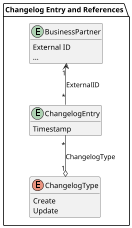 @startuml changelog-entry

skinparam dpi 50

package "Changelog Entry and References" {
  entity BusinessPartner {
    External ID
    ...
  }
  
  entity ChangelogEntry {
    Timestamp
  }

  enum ChangelogType {
    Create
    Update
  }

  ChangelogEntry "*" -u-> "1" BusinessPartner : ExternalID

  ChangelogEntry "*" -d-o "1" ChangelogType : ChangelogType
}

hide methods
@enduml